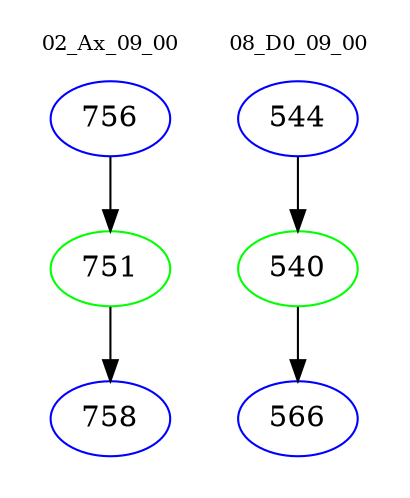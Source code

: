 digraph{
subgraph cluster_0 {
color = white
label = "02_Ax_09_00";
fontsize=10;
T0_756 [label="756", color="blue"]
T0_756 -> T0_751 [color="black"]
T0_751 [label="751", color="green"]
T0_751 -> T0_758 [color="black"]
T0_758 [label="758", color="blue"]
}
subgraph cluster_1 {
color = white
label = "08_D0_09_00";
fontsize=10;
T1_544 [label="544", color="blue"]
T1_544 -> T1_540 [color="black"]
T1_540 [label="540", color="green"]
T1_540 -> T1_566 [color="black"]
T1_566 [label="566", color="blue"]
}
}
